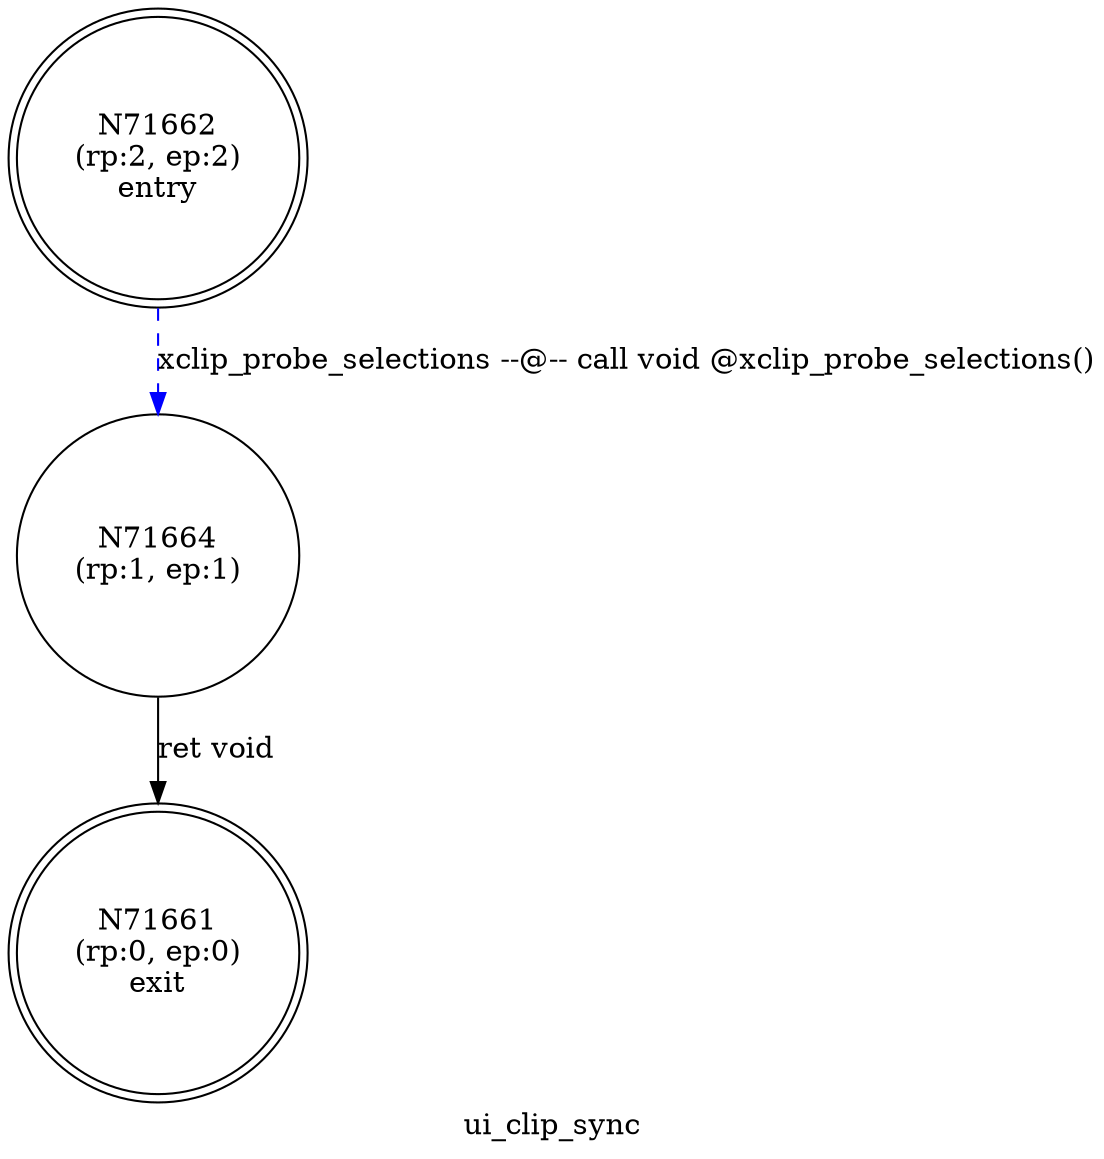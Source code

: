 digraph ui_clip_sync {
label="ui_clip_sync"
71661 [label="N71661\n(rp:0, ep:0)\nexit", shape="doublecircle"]
71662 [label="N71662\n(rp:2, ep:2)\nentry", shape="doublecircle"]
71662 -> 71664 [label="xclip_probe_selections --@-- call void @xclip_probe_selections()", style="dashed", color="blue"]
71664 [label="N71664\n(rp:1, ep:1)", shape="circle"]
71664 -> 71661 [label="ret void"]
}
